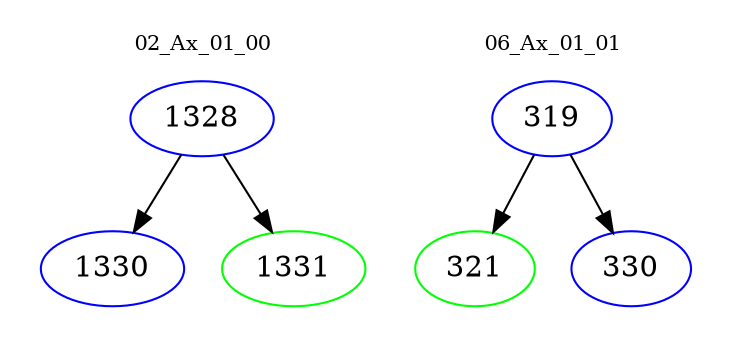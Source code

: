 digraph{
subgraph cluster_0 {
color = white
label = "02_Ax_01_00";
fontsize=10;
T0_1328 [label="1328", color="blue"]
T0_1328 -> T0_1330 [color="black"]
T0_1330 [label="1330", color="blue"]
T0_1328 -> T0_1331 [color="black"]
T0_1331 [label="1331", color="green"]
}
subgraph cluster_1 {
color = white
label = "06_Ax_01_01";
fontsize=10;
T1_319 [label="319", color="blue"]
T1_319 -> T1_321 [color="black"]
T1_321 [label="321", color="green"]
T1_319 -> T1_330 [color="black"]
T1_330 [label="330", color="blue"]
}
}
